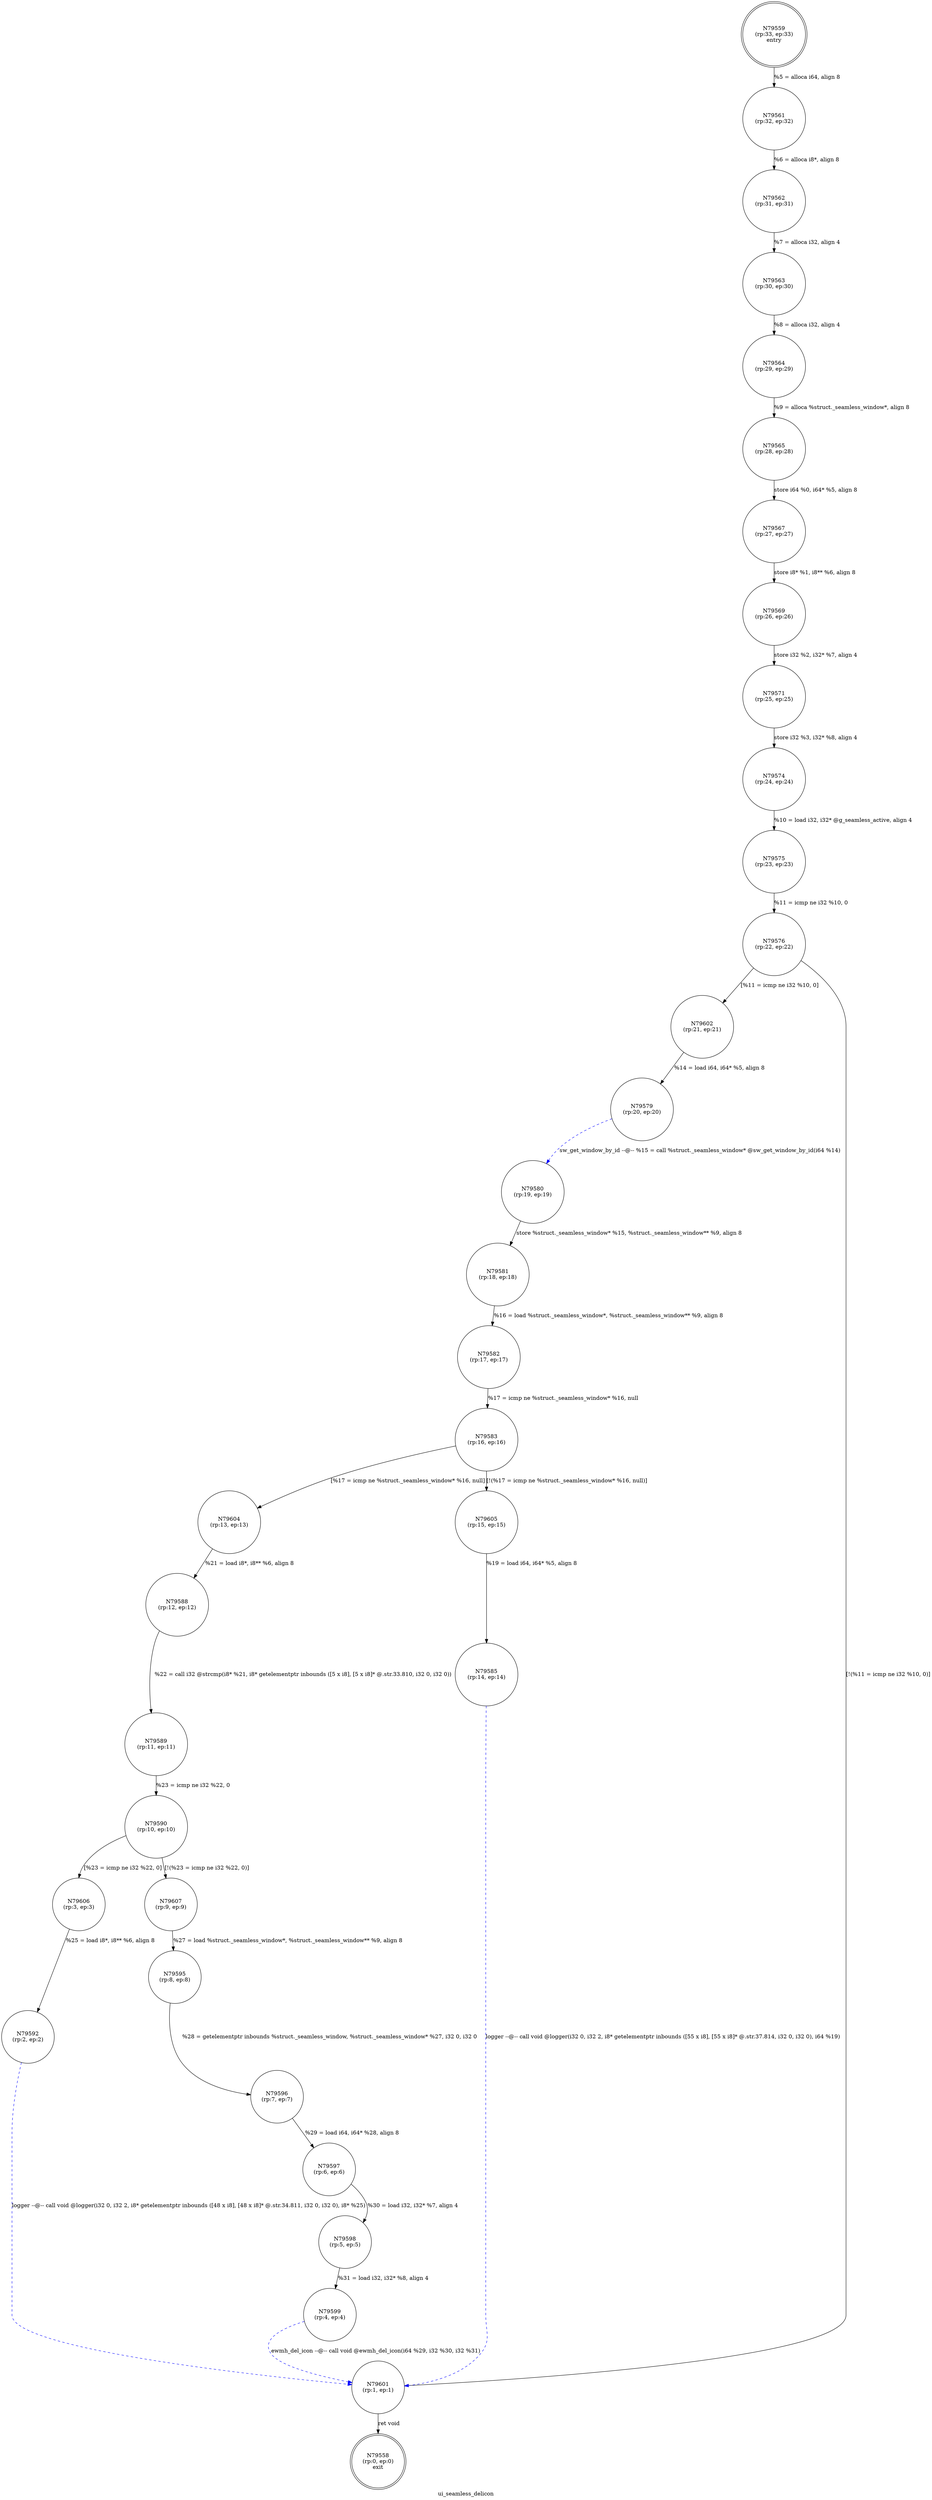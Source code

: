 digraph ui_seamless_delicon {
label="ui_seamless_delicon"
79558 [label="N79558\n(rp:0, ep:0)\nexit", shape="doublecircle"]
79559 [label="N79559\n(rp:33, ep:33)\nentry", shape="doublecircle"]
79559 -> 79561 [label="%5 = alloca i64, align 8"]
79561 [label="N79561\n(rp:32, ep:32)", shape="circle"]
79561 -> 79562 [label="%6 = alloca i8*, align 8"]
79562 [label="N79562\n(rp:31, ep:31)", shape="circle"]
79562 -> 79563 [label="%7 = alloca i32, align 4"]
79563 [label="N79563\n(rp:30, ep:30)", shape="circle"]
79563 -> 79564 [label="%8 = alloca i32, align 4"]
79564 [label="N79564\n(rp:29, ep:29)", shape="circle"]
79564 -> 79565 [label="%9 = alloca %struct._seamless_window*, align 8"]
79565 [label="N79565\n(rp:28, ep:28)", shape="circle"]
79565 -> 79567 [label="store i64 %0, i64* %5, align 8"]
79567 [label="N79567\n(rp:27, ep:27)", shape="circle"]
79567 -> 79569 [label="store i8* %1, i8** %6, align 8"]
79569 [label="N79569\n(rp:26, ep:26)", shape="circle"]
79569 -> 79571 [label="store i32 %2, i32* %7, align 4"]
79571 [label="N79571\n(rp:25, ep:25)", shape="circle"]
79571 -> 79574 [label="store i32 %3, i32* %8, align 4"]
79574 [label="N79574\n(rp:24, ep:24)", shape="circle"]
79574 -> 79575 [label="%10 = load i32, i32* @g_seamless_active, align 4"]
79575 [label="N79575\n(rp:23, ep:23)", shape="circle"]
79575 -> 79576 [label="%11 = icmp ne i32 %10, 0"]
79576 [label="N79576\n(rp:22, ep:22)", shape="circle"]
79576 -> 79602 [label="[%11 = icmp ne i32 %10, 0]"]
79576 -> 79601 [label="[!(%11 = icmp ne i32 %10, 0)]"]
79579 [label="N79579\n(rp:20, ep:20)", shape="circle"]
79579 -> 79580 [label="sw_get_window_by_id --@-- %15 = call %struct._seamless_window* @sw_get_window_by_id(i64 %14)", style="dashed", color="blue"]
79580 [label="N79580\n(rp:19, ep:19)", shape="circle"]
79580 -> 79581 [label="store %struct._seamless_window* %15, %struct._seamless_window** %9, align 8"]
79581 [label="N79581\n(rp:18, ep:18)", shape="circle"]
79581 -> 79582 [label="%16 = load %struct._seamless_window*, %struct._seamless_window** %9, align 8"]
79582 [label="N79582\n(rp:17, ep:17)", shape="circle"]
79582 -> 79583 [label="%17 = icmp ne %struct._seamless_window* %16, null"]
79583 [label="N79583\n(rp:16, ep:16)", shape="circle"]
79583 -> 79604 [label="[%17 = icmp ne %struct._seamless_window* %16, null]"]
79583 -> 79605 [label="[!(%17 = icmp ne %struct._seamless_window* %16, null)]"]
79585 [label="N79585\n(rp:14, ep:14)", shape="circle"]
79585 -> 79601 [label="logger --@-- call void @logger(i32 0, i32 2, i8* getelementptr inbounds ([55 x i8], [55 x i8]* @.str.37.814, i32 0, i32 0), i64 %19)", style="dashed", color="blue"]
79588 [label="N79588\n(rp:12, ep:12)", shape="circle"]
79588 -> 79589 [label="%22 = call i32 @strcmp(i8* %21, i8* getelementptr inbounds ([5 x i8], [5 x i8]* @.str.33.810, i32 0, i32 0))"]
79589 [label="N79589\n(rp:11, ep:11)", shape="circle"]
79589 -> 79590 [label="%23 = icmp ne i32 %22, 0"]
79590 [label="N79590\n(rp:10, ep:10)", shape="circle"]
79590 -> 79606 [label="[%23 = icmp ne i32 %22, 0]"]
79590 -> 79607 [label="[!(%23 = icmp ne i32 %22, 0)]"]
79592 [label="N79592\n(rp:2, ep:2)", shape="circle"]
79592 -> 79601 [label="logger --@-- call void @logger(i32 0, i32 2, i8* getelementptr inbounds ([48 x i8], [48 x i8]* @.str.34.811, i32 0, i32 0), i8* %25)", style="dashed", color="blue"]
79595 [label="N79595\n(rp:8, ep:8)", shape="circle"]
79595 -> 79596 [label="%28 = getelementptr inbounds %struct._seamless_window, %struct._seamless_window* %27, i32 0, i32 0"]
79596 [label="N79596\n(rp:7, ep:7)", shape="circle"]
79596 -> 79597 [label="%29 = load i64, i64* %28, align 8"]
79597 [label="N79597\n(rp:6, ep:6)", shape="circle"]
79597 -> 79598 [label="%30 = load i32, i32* %7, align 4"]
79598 [label="N79598\n(rp:5, ep:5)", shape="circle"]
79598 -> 79599 [label="%31 = load i32, i32* %8, align 4"]
79599 [label="N79599\n(rp:4, ep:4)", shape="circle"]
79599 -> 79601 [label="ewmh_del_icon --@-- call void @ewmh_del_icon(i64 %29, i32 %30, i32 %31)", style="dashed", color="blue"]
79601 [label="N79601\n(rp:1, ep:1)", shape="circle"]
79601 -> 79558 [label="ret void"]
79602 [label="N79602\n(rp:21, ep:21)", shape="circle"]
79602 -> 79579 [label="%14 = load i64, i64* %5, align 8"]
79604 [label="N79604\n(rp:13, ep:13)", shape="circle"]
79604 -> 79588 [label="%21 = load i8*, i8** %6, align 8"]
79605 [label="N79605\n(rp:15, ep:15)", shape="circle"]
79605 -> 79585 [label="%19 = load i64, i64* %5, align 8"]
79606 [label="N79606\n(rp:3, ep:3)", shape="circle"]
79606 -> 79592 [label="%25 = load i8*, i8** %6, align 8"]
79607 [label="N79607\n(rp:9, ep:9)", shape="circle"]
79607 -> 79595 [label="%27 = load %struct._seamless_window*, %struct._seamless_window** %9, align 8"]
}
